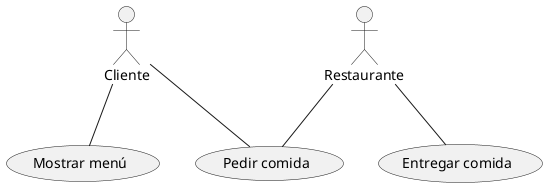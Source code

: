 @startuml
'https://plantuml.com/sequence-diagram

:Cliente: -- (Mostrar menú)
:Cliente: -- (Pedir comida)
:Restaurante: -- (Pedir comida)
:Restaurante: -- (Entregar comida)

@enduml